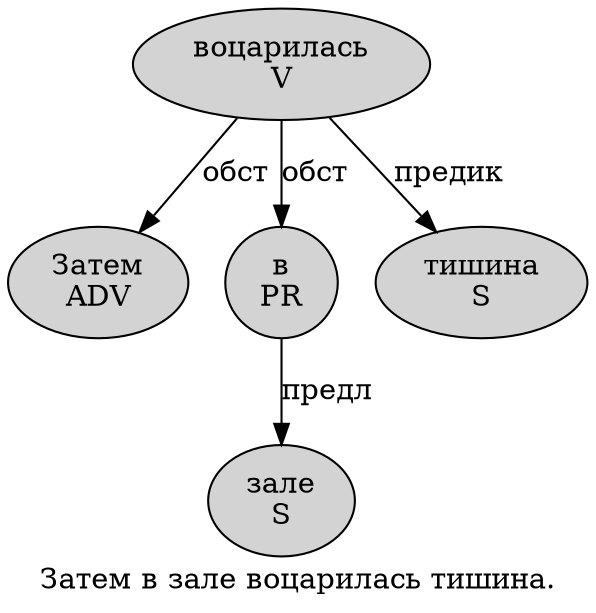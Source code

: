 digraph SENTENCE_2900 {
	graph [label="Затем в зале воцарилась тишина."]
	node [style=filled]
		0 [label="Затем
ADV" color="" fillcolor=lightgray penwidth=1 shape=ellipse]
		1 [label="в
PR" color="" fillcolor=lightgray penwidth=1 shape=ellipse]
		2 [label="зале
S" color="" fillcolor=lightgray penwidth=1 shape=ellipse]
		3 [label="воцарилась
V" color="" fillcolor=lightgray penwidth=1 shape=ellipse]
		4 [label="тишина
S" color="" fillcolor=lightgray penwidth=1 shape=ellipse]
			1 -> 2 [label="предл"]
			3 -> 0 [label="обст"]
			3 -> 1 [label="обст"]
			3 -> 4 [label="предик"]
}